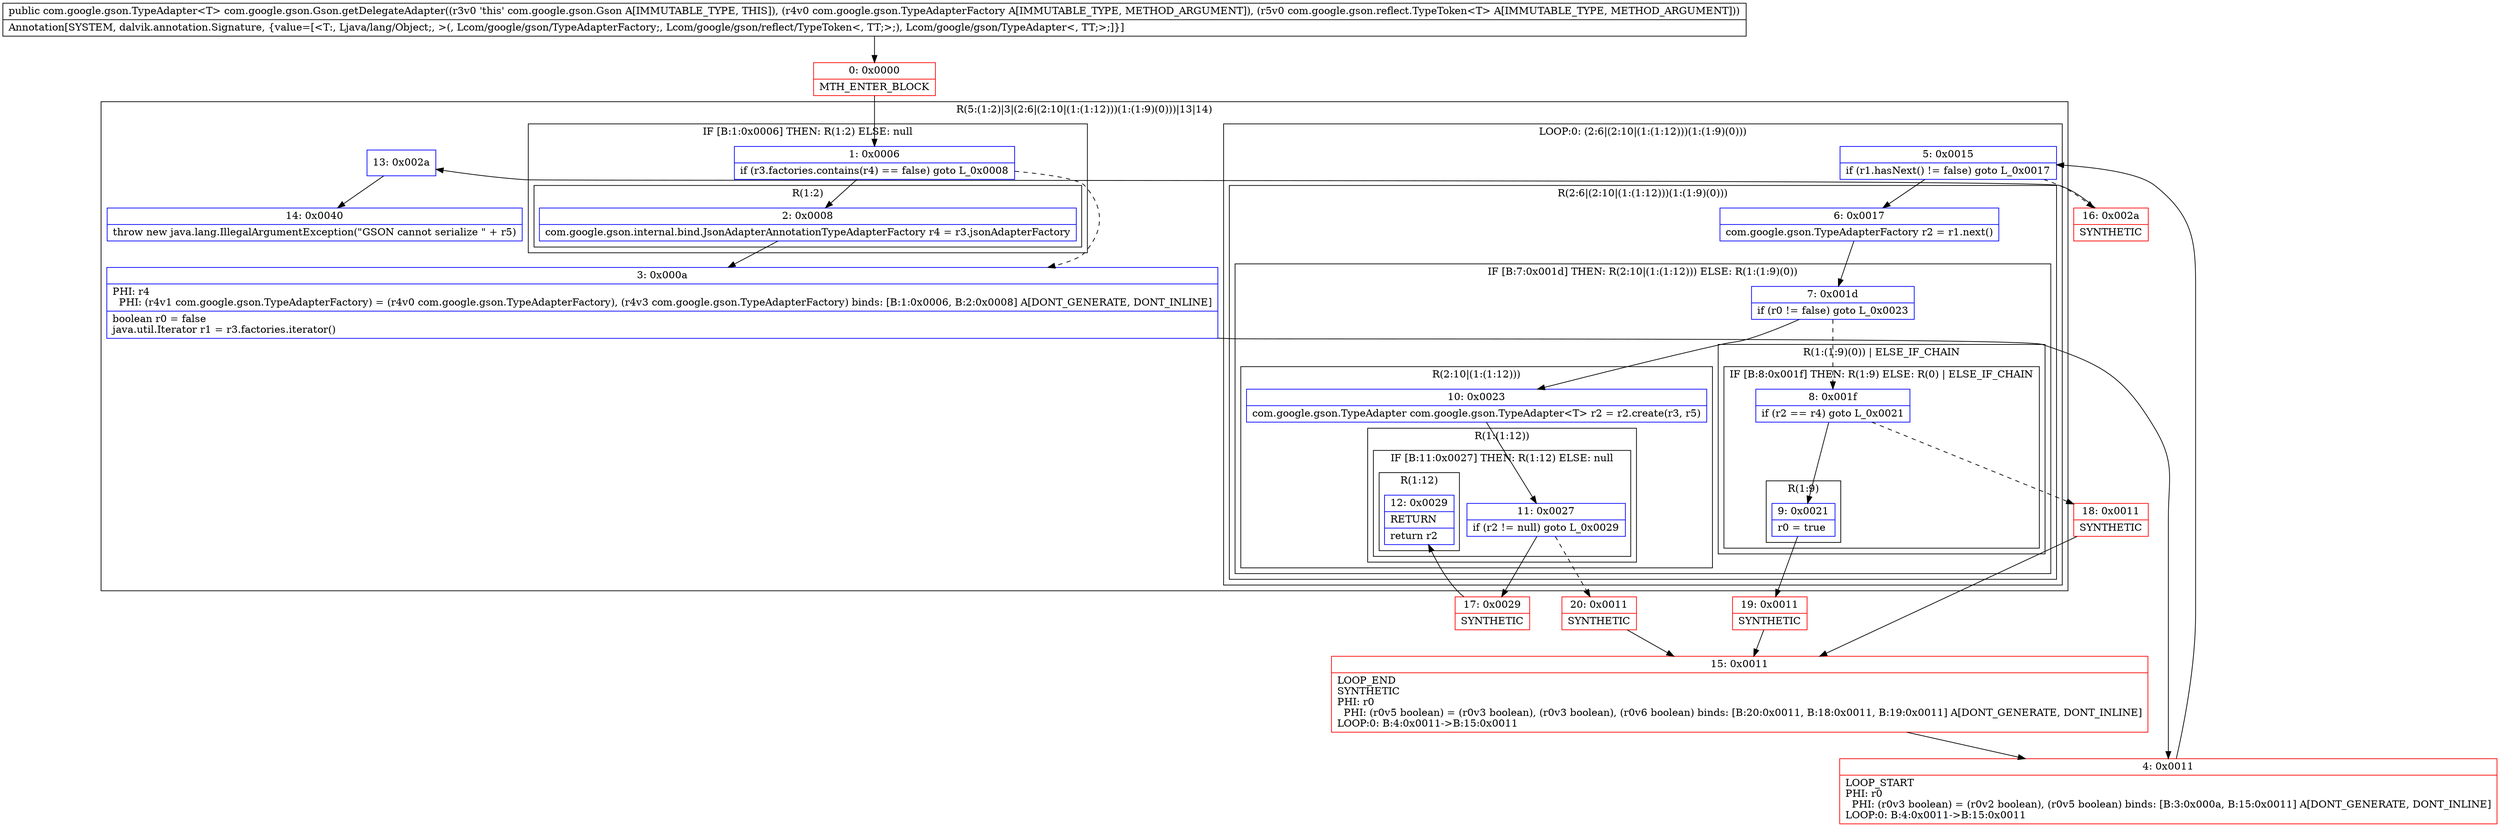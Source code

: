 digraph "CFG forcom.google.gson.Gson.getDelegateAdapter(Lcom\/google\/gson\/TypeAdapterFactory;Lcom\/google\/gson\/reflect\/TypeToken;)Lcom\/google\/gson\/TypeAdapter;" {
subgraph cluster_Region_416551876 {
label = "R(5:(1:2)|3|(2:6|(2:10|(1:(1:12)))(1:(1:9)(0)))|13|14)";
node [shape=record,color=blue];
subgraph cluster_IfRegion_840264798 {
label = "IF [B:1:0x0006] THEN: R(1:2) ELSE: null";
node [shape=record,color=blue];
Node_1 [shape=record,label="{1\:\ 0x0006|if (r3.factories.contains(r4) == false) goto L_0x0008\l}"];
subgraph cluster_Region_1383484315 {
label = "R(1:2)";
node [shape=record,color=blue];
Node_2 [shape=record,label="{2\:\ 0x0008|com.google.gson.internal.bind.JsonAdapterAnnotationTypeAdapterFactory r4 = r3.jsonAdapterFactory\l}"];
}
}
Node_3 [shape=record,label="{3\:\ 0x000a|PHI: r4 \l  PHI: (r4v1 com.google.gson.TypeAdapterFactory) = (r4v0 com.google.gson.TypeAdapterFactory), (r4v3 com.google.gson.TypeAdapterFactory) binds: [B:1:0x0006, B:2:0x0008] A[DONT_GENERATE, DONT_INLINE]\l|boolean r0 = false\ljava.util.Iterator r1 = r3.factories.iterator()\l}"];
subgraph cluster_LoopRegion_1625491271 {
label = "LOOP:0: (2:6|(2:10|(1:(1:12)))(1:(1:9)(0)))";
node [shape=record,color=blue];
Node_5 [shape=record,label="{5\:\ 0x0015|if (r1.hasNext() != false) goto L_0x0017\l}"];
subgraph cluster_Region_1895545737 {
label = "R(2:6|(2:10|(1:(1:12)))(1:(1:9)(0)))";
node [shape=record,color=blue];
Node_6 [shape=record,label="{6\:\ 0x0017|com.google.gson.TypeAdapterFactory r2 = r1.next()\l}"];
subgraph cluster_IfRegion_1065696283 {
label = "IF [B:7:0x001d] THEN: R(2:10|(1:(1:12))) ELSE: R(1:(1:9)(0))";
node [shape=record,color=blue];
Node_7 [shape=record,label="{7\:\ 0x001d|if (r0 != false) goto L_0x0023\l}"];
subgraph cluster_Region_218562752 {
label = "R(2:10|(1:(1:12)))";
node [shape=record,color=blue];
Node_10 [shape=record,label="{10\:\ 0x0023|com.google.gson.TypeAdapter com.google.gson.TypeAdapter\<T\> r2 = r2.create(r3, r5)\l}"];
subgraph cluster_Region_1771392596 {
label = "R(1:(1:12))";
node [shape=record,color=blue];
subgraph cluster_IfRegion_905279639 {
label = "IF [B:11:0x0027] THEN: R(1:12) ELSE: null";
node [shape=record,color=blue];
Node_11 [shape=record,label="{11\:\ 0x0027|if (r2 != null) goto L_0x0029\l}"];
subgraph cluster_Region_1344063769 {
label = "R(1:12)";
node [shape=record,color=blue];
Node_12 [shape=record,label="{12\:\ 0x0029|RETURN\l|return r2\l}"];
}
}
}
}
subgraph cluster_Region_157280878 {
label = "R(1:(1:9)(0)) | ELSE_IF_CHAIN\l";
node [shape=record,color=blue];
subgraph cluster_IfRegion_1904086333 {
label = "IF [B:8:0x001f] THEN: R(1:9) ELSE: R(0) | ELSE_IF_CHAIN\l";
node [shape=record,color=blue];
Node_8 [shape=record,label="{8\:\ 0x001f|if (r2 == r4) goto L_0x0021\l}"];
subgraph cluster_Region_1720742811 {
label = "R(1:9)";
node [shape=record,color=blue];
Node_9 [shape=record,label="{9\:\ 0x0021|r0 = true\l}"];
}
subgraph cluster_Region_1551157096 {
label = "R(0)";
node [shape=record,color=blue];
}
}
}
}
}
}
Node_13 [shape=record,label="{13\:\ 0x002a}"];
Node_14 [shape=record,label="{14\:\ 0x0040|throw new java.lang.IllegalArgumentException(\"GSON cannot serialize \" + r5)\l}"];
}
Node_0 [shape=record,color=red,label="{0\:\ 0x0000|MTH_ENTER_BLOCK\l}"];
Node_4 [shape=record,color=red,label="{4\:\ 0x0011|LOOP_START\lPHI: r0 \l  PHI: (r0v3 boolean) = (r0v2 boolean), (r0v5 boolean) binds: [B:3:0x000a, B:15:0x0011] A[DONT_GENERATE, DONT_INLINE]\lLOOP:0: B:4:0x0011\-\>B:15:0x0011\l}"];
Node_15 [shape=record,color=red,label="{15\:\ 0x0011|LOOP_END\lSYNTHETIC\lPHI: r0 \l  PHI: (r0v5 boolean) = (r0v3 boolean), (r0v3 boolean), (r0v6 boolean) binds: [B:20:0x0011, B:18:0x0011, B:19:0x0011] A[DONT_GENERATE, DONT_INLINE]\lLOOP:0: B:4:0x0011\-\>B:15:0x0011\l}"];
Node_16 [shape=record,color=red,label="{16\:\ 0x002a|SYNTHETIC\l}"];
Node_17 [shape=record,color=red,label="{17\:\ 0x0029|SYNTHETIC\l}"];
Node_18 [shape=record,color=red,label="{18\:\ 0x0011|SYNTHETIC\l}"];
Node_19 [shape=record,color=red,label="{19\:\ 0x0011|SYNTHETIC\l}"];
Node_20 [shape=record,color=red,label="{20\:\ 0x0011|SYNTHETIC\l}"];
MethodNode[shape=record,label="{public com.google.gson.TypeAdapter\<T\> com.google.gson.Gson.getDelegateAdapter((r3v0 'this' com.google.gson.Gson A[IMMUTABLE_TYPE, THIS]), (r4v0 com.google.gson.TypeAdapterFactory A[IMMUTABLE_TYPE, METHOD_ARGUMENT]), (r5v0 com.google.gson.reflect.TypeToken\<T\> A[IMMUTABLE_TYPE, METHOD_ARGUMENT]))  | Annotation[SYSTEM, dalvik.annotation.Signature, \{value=[\<T:, Ljava\/lang\/Object;, \>(, Lcom\/google\/gson\/TypeAdapterFactory;, Lcom\/google\/gson\/reflect\/TypeToken\<, TT;\>;), Lcom\/google\/gson\/TypeAdapter\<, TT;\>;]\}]\l}"];
MethodNode -> Node_0;
Node_1 -> Node_2;
Node_1 -> Node_3[style=dashed];
Node_2 -> Node_3;
Node_3 -> Node_4;
Node_5 -> Node_6;
Node_5 -> Node_16[style=dashed];
Node_6 -> Node_7;
Node_7 -> Node_8[style=dashed];
Node_7 -> Node_10;
Node_10 -> Node_11;
Node_11 -> Node_17;
Node_11 -> Node_20[style=dashed];
Node_8 -> Node_9;
Node_8 -> Node_18[style=dashed];
Node_9 -> Node_19;
Node_13 -> Node_14;
Node_0 -> Node_1;
Node_4 -> Node_5;
Node_15 -> Node_4;
Node_16 -> Node_13;
Node_17 -> Node_12;
Node_18 -> Node_15;
Node_19 -> Node_15;
Node_20 -> Node_15;
}

